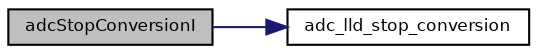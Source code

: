 digraph "adcStopConversionI"
{
  bgcolor="transparent";
  edge [fontname="Helvetica",fontsize="8",labelfontname="Helvetica",labelfontsize="8"];
  node [fontname="Helvetica",fontsize="8",shape=record];
  rankdir="LR";
  Node35 [label="adcStopConversionI",height=0.2,width=0.4,color="black", fillcolor="grey75", style="filled", fontcolor="black"];
  Node35 -> Node36 [color="midnightblue",fontsize="8",style="solid",fontname="Helvetica"];
  Node36 [label="adc_lld_stop_conversion",height=0.2,width=0.4,color="black",URL="$group___a_d_c.html#ga16ce41e3fdca5b04f046f1e9099f3e92",tooltip="Stops an ongoing conversion. "];
}
